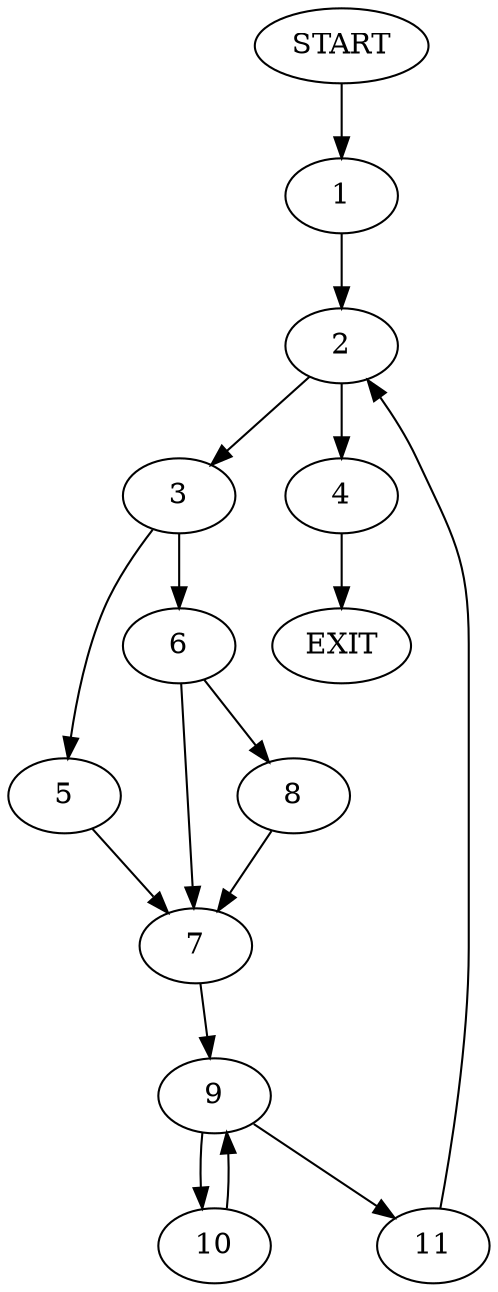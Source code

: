 digraph {
0 [label="START"]
12 [label="EXIT"]
0 -> 1
1 -> 2
2 -> 3
2 -> 4
3 -> 5
3 -> 6
4 -> 12
6 -> 7
6 -> 8
5 -> 7
7 -> 9
8 -> 7
9 -> 10
9 -> 11
11 -> 2
10 -> 9
}

